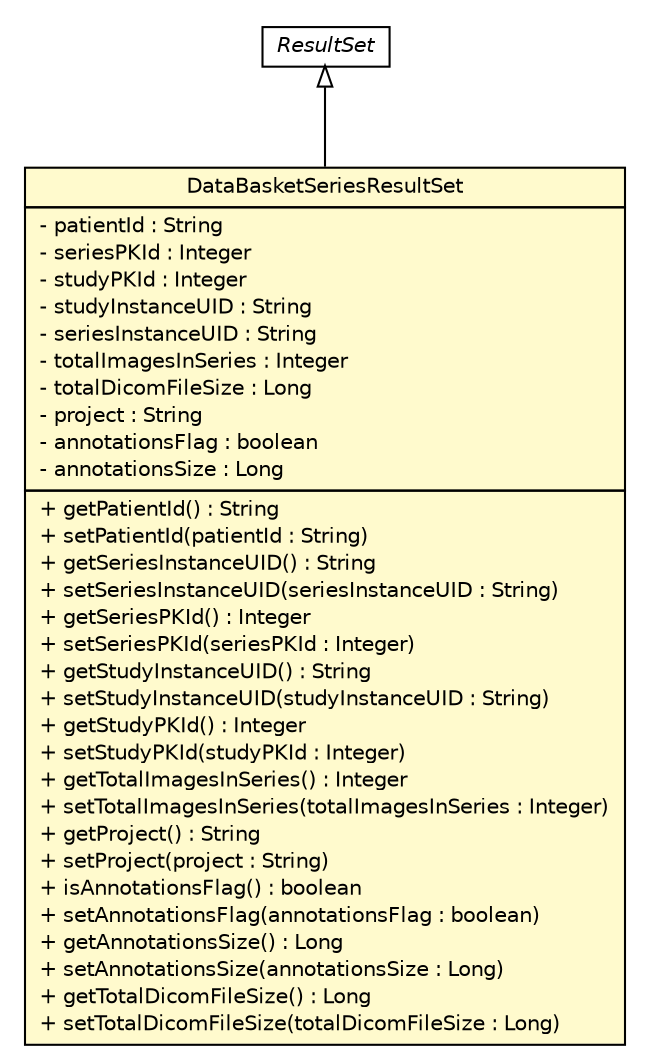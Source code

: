 #!/usr/local/bin/dot
#
# Class diagram 
# Generated by UmlGraph version 4.8 (http://www.spinellis.gr/sw/umlgraph)
#

digraph G {
	edge [fontname="Helvetica",fontsize=10,labelfontname="Helvetica",labelfontsize=10];
	node [fontname="Helvetica",fontsize=10,shape=plaintext];
	// gov.nih.nci.ncia.resultset.DataBasketSeriesResultSet
	c51702 [label=<<table border="0" cellborder="1" cellspacing="0" cellpadding="2" port="p" bgcolor="lemonChiffon" href="./DataBasketSeriesResultSet.html">
		<tr><td><table border="0" cellspacing="0" cellpadding="1">
			<tr><td> DataBasketSeriesResultSet </td></tr>
		</table></td></tr>
		<tr><td><table border="0" cellspacing="0" cellpadding="1">
			<tr><td align="left"> - patientId : String </td></tr>
			<tr><td align="left"> - seriesPKId : Integer </td></tr>
			<tr><td align="left"> - studyPKId : Integer </td></tr>
			<tr><td align="left"> - studyInstanceUID : String </td></tr>
			<tr><td align="left"> - seriesInstanceUID : String </td></tr>
			<tr><td align="left"> - totalImagesInSeries : Integer </td></tr>
			<tr><td align="left"> - totalDicomFileSize : Long </td></tr>
			<tr><td align="left"> - project : String </td></tr>
			<tr><td align="left"> - annotationsFlag : boolean </td></tr>
			<tr><td align="left"> - annotationsSize : Long </td></tr>
		</table></td></tr>
		<tr><td><table border="0" cellspacing="0" cellpadding="1">
			<tr><td align="left"> + getPatientId() : String </td></tr>
			<tr><td align="left"> + setPatientId(patientId : String) </td></tr>
			<tr><td align="left"> + getSeriesInstanceUID() : String </td></tr>
			<tr><td align="left"> + setSeriesInstanceUID(seriesInstanceUID : String) </td></tr>
			<tr><td align="left"> + getSeriesPKId() : Integer </td></tr>
			<tr><td align="left"> + setSeriesPKId(seriesPKId : Integer) </td></tr>
			<tr><td align="left"> + getStudyInstanceUID() : String </td></tr>
			<tr><td align="left"> + setStudyInstanceUID(studyInstanceUID : String) </td></tr>
			<tr><td align="left"> + getStudyPKId() : Integer </td></tr>
			<tr><td align="left"> + setStudyPKId(studyPKId : Integer) </td></tr>
			<tr><td align="left"> + getTotalImagesInSeries() : Integer </td></tr>
			<tr><td align="left"> + setTotalImagesInSeries(totalImagesInSeries : Integer) </td></tr>
			<tr><td align="left"> + getProject() : String </td></tr>
			<tr><td align="left"> + setProject(project : String) </td></tr>
			<tr><td align="left"> + isAnnotationsFlag() : boolean </td></tr>
			<tr><td align="left"> + setAnnotationsFlag(annotationsFlag : boolean) </td></tr>
			<tr><td align="left"> + getAnnotationsSize() : Long </td></tr>
			<tr><td align="left"> + setAnnotationsSize(annotationsSize : Long) </td></tr>
			<tr><td align="left"> + getTotalDicomFileSize() : Long </td></tr>
			<tr><td align="left"> + setTotalDicomFileSize(totalDicomFileSize : Long) </td></tr>
		</table></td></tr>
		</table>>, fontname="Helvetica", fontcolor="black", fontsize=10.0];
	// gov.nih.nci.ncia.resultset.ResultSet
	c51710 [label=<<table border="0" cellborder="1" cellspacing="0" cellpadding="2" port="p" href="./ResultSet.html">
		<tr><td><table border="0" cellspacing="0" cellpadding="1">
			<tr><td><font face="Helvetica-Oblique"> ResultSet </font></td></tr>
		</table></td></tr>
		</table>>, fontname="Helvetica", fontcolor="black", fontsize=10.0];
	//gov.nih.nci.ncia.resultset.DataBasketSeriesResultSet extends gov.nih.nci.ncia.resultset.ResultSet
	c51710:p -> c51702:p [dir=back,arrowtail=empty];
}

